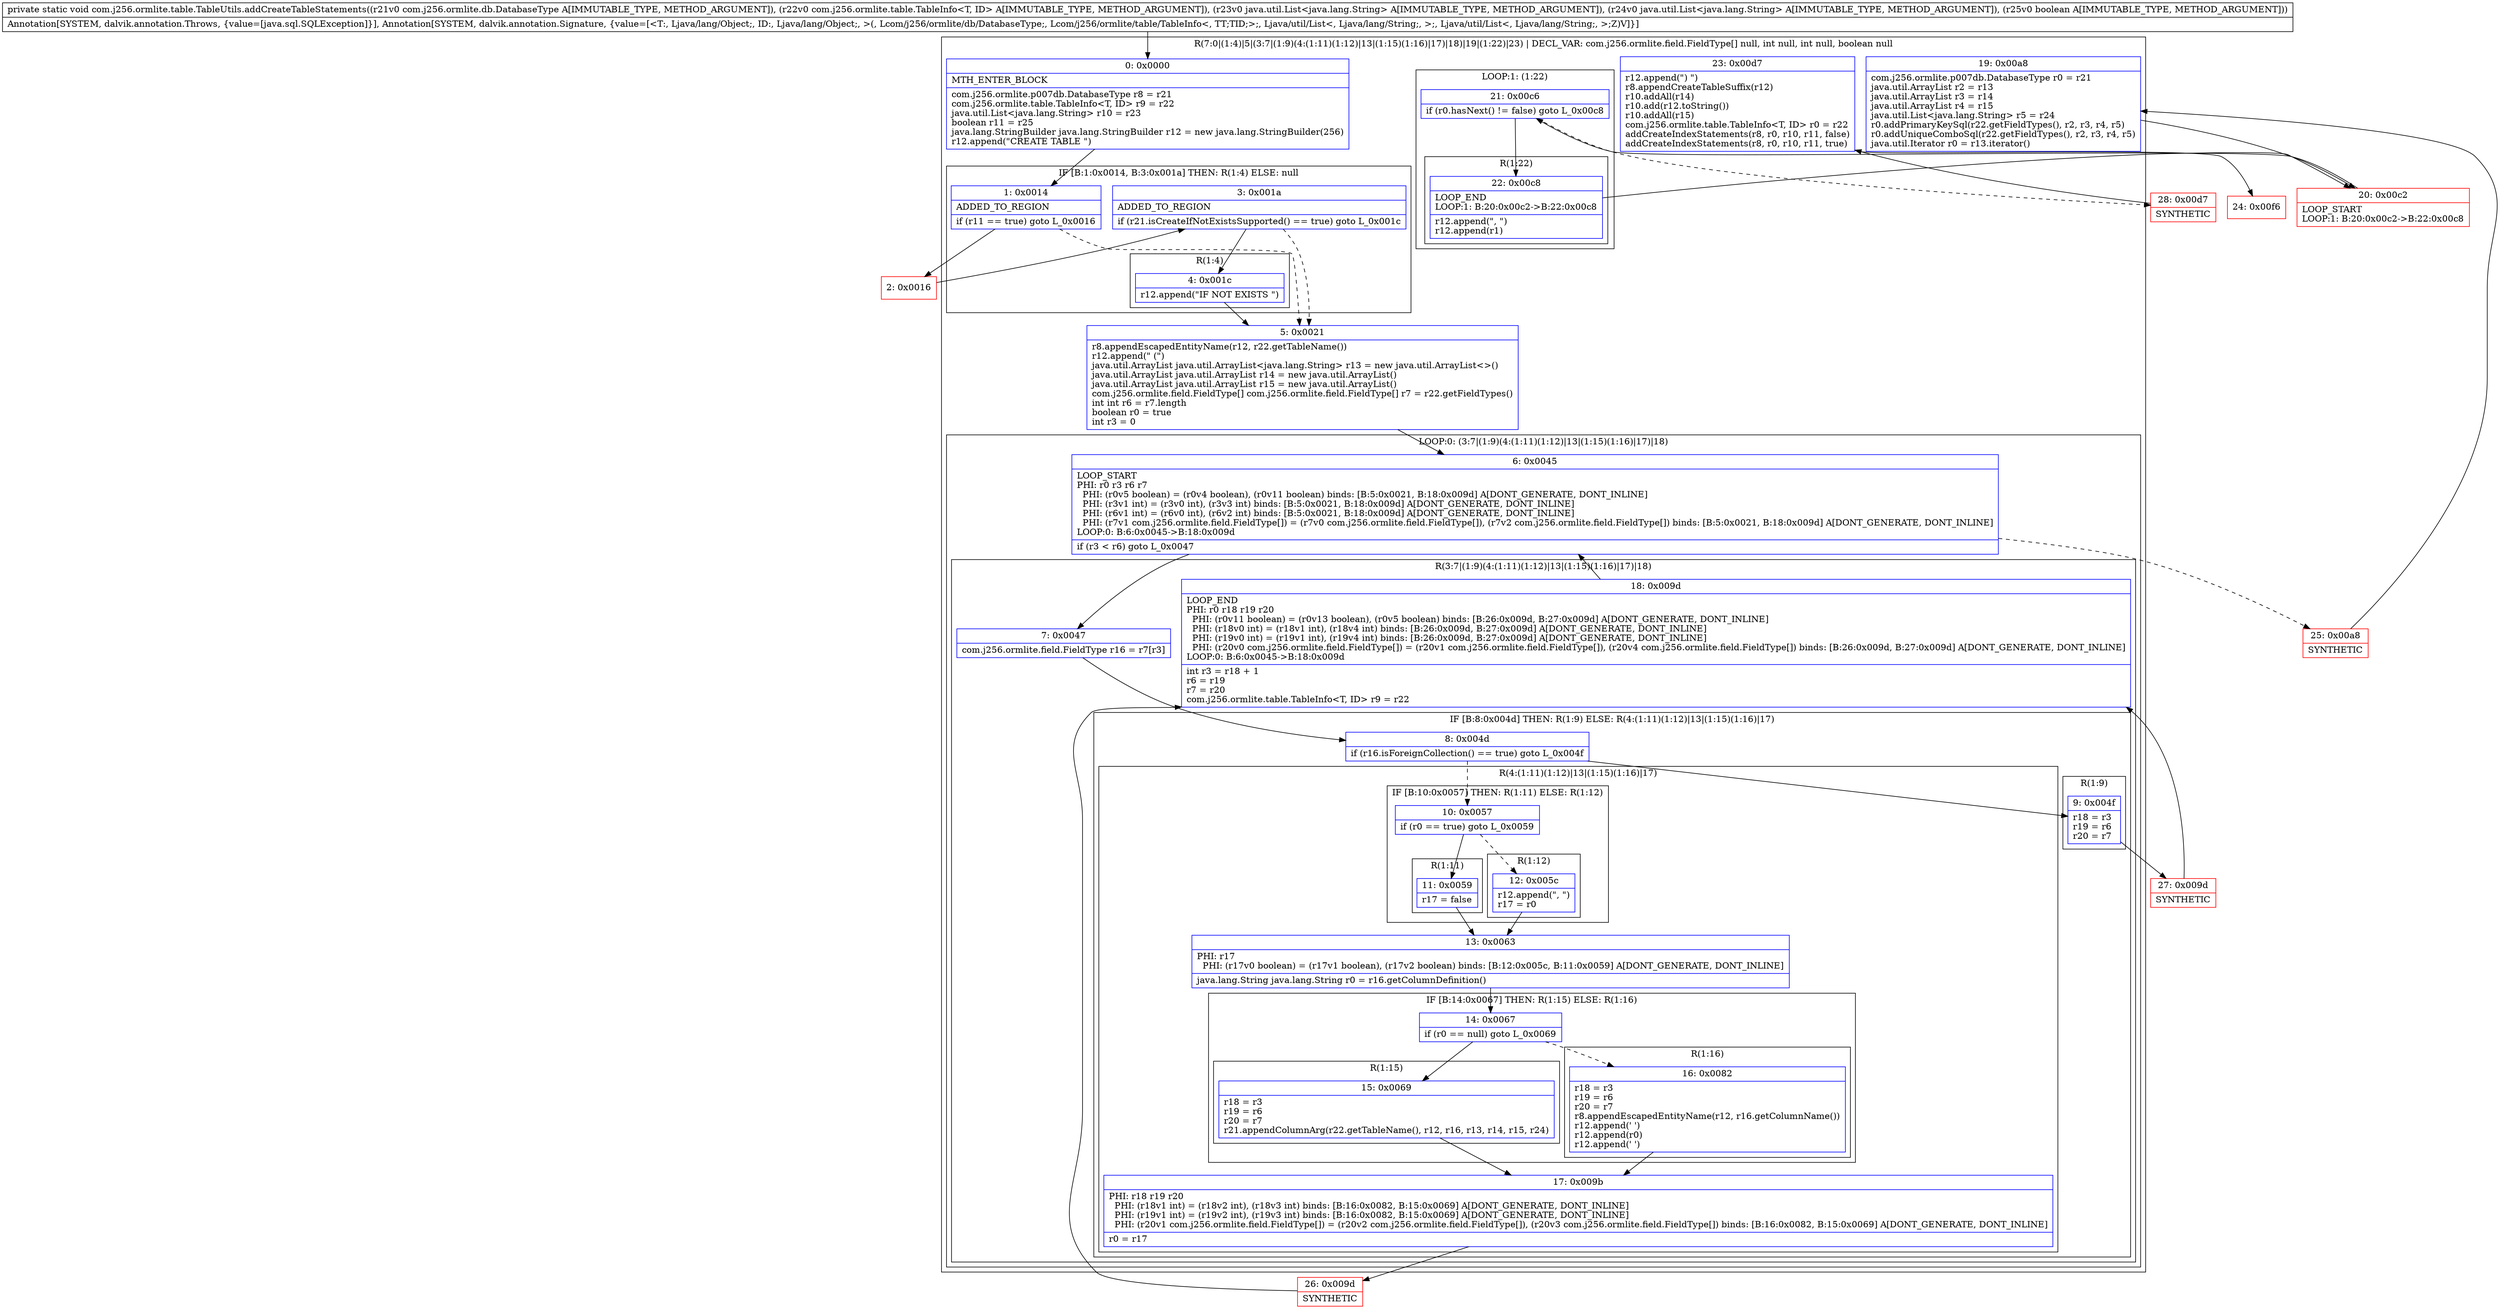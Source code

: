 digraph "CFG forcom.j256.ormlite.table.TableUtils.addCreateTableStatements(Lcom\/j256\/ormlite\/db\/DatabaseType;Lcom\/j256\/ormlite\/table\/TableInfo;Ljava\/util\/List;Ljava\/util\/List;Z)V" {
subgraph cluster_Region_55880284 {
label = "R(7:0|(1:4)|5|(3:7|(1:9)(4:(1:11)(1:12)|13|(1:15)(1:16)|17)|18)|19|(1:22)|23) | DECL_VAR: com.j256.ormlite.field.FieldType[] null, int null, int null, boolean null\l";
node [shape=record,color=blue];
Node_0 [shape=record,label="{0\:\ 0x0000|MTH_ENTER_BLOCK\l|com.j256.ormlite.p007db.DatabaseType r8 = r21\lcom.j256.ormlite.table.TableInfo\<T, ID\> r9 = r22\ljava.util.List\<java.lang.String\> r10 = r23\lboolean r11 = r25\ljava.lang.StringBuilder java.lang.StringBuilder r12 = new java.lang.StringBuilder(256)\lr12.append(\"CREATE TABLE \")\l}"];
subgraph cluster_IfRegion_743969066 {
label = "IF [B:1:0x0014, B:3:0x001a] THEN: R(1:4) ELSE: null";
node [shape=record,color=blue];
Node_1 [shape=record,label="{1\:\ 0x0014|ADDED_TO_REGION\l|if (r11 == true) goto L_0x0016\l}"];
Node_3 [shape=record,label="{3\:\ 0x001a|ADDED_TO_REGION\l|if (r21.isCreateIfNotExistsSupported() == true) goto L_0x001c\l}"];
subgraph cluster_Region_404396832 {
label = "R(1:4)";
node [shape=record,color=blue];
Node_4 [shape=record,label="{4\:\ 0x001c|r12.append(\"IF NOT EXISTS \")\l}"];
}
}
Node_5 [shape=record,label="{5\:\ 0x0021|r8.appendEscapedEntityName(r12, r22.getTableName())\lr12.append(\" (\")\ljava.util.ArrayList java.util.ArrayList\<java.lang.String\> r13 = new java.util.ArrayList\<\>()\ljava.util.ArrayList java.util.ArrayList r14 = new java.util.ArrayList()\ljava.util.ArrayList java.util.ArrayList r15 = new java.util.ArrayList()\lcom.j256.ormlite.field.FieldType[] com.j256.ormlite.field.FieldType[] r7 = r22.getFieldTypes()\lint int r6 = r7.length\lboolean r0 = true\lint r3 = 0\l}"];
subgraph cluster_LoopRegion_535875380 {
label = "LOOP:0: (3:7|(1:9)(4:(1:11)(1:12)|13|(1:15)(1:16)|17)|18)";
node [shape=record,color=blue];
Node_6 [shape=record,label="{6\:\ 0x0045|LOOP_START\lPHI: r0 r3 r6 r7 \l  PHI: (r0v5 boolean) = (r0v4 boolean), (r0v11 boolean) binds: [B:5:0x0021, B:18:0x009d] A[DONT_GENERATE, DONT_INLINE]\l  PHI: (r3v1 int) = (r3v0 int), (r3v3 int) binds: [B:5:0x0021, B:18:0x009d] A[DONT_GENERATE, DONT_INLINE]\l  PHI: (r6v1 int) = (r6v0 int), (r6v2 int) binds: [B:5:0x0021, B:18:0x009d] A[DONT_GENERATE, DONT_INLINE]\l  PHI: (r7v1 com.j256.ormlite.field.FieldType[]) = (r7v0 com.j256.ormlite.field.FieldType[]), (r7v2 com.j256.ormlite.field.FieldType[]) binds: [B:5:0x0021, B:18:0x009d] A[DONT_GENERATE, DONT_INLINE]\lLOOP:0: B:6:0x0045\-\>B:18:0x009d\l|if (r3 \< r6) goto L_0x0047\l}"];
subgraph cluster_Region_619194654 {
label = "R(3:7|(1:9)(4:(1:11)(1:12)|13|(1:15)(1:16)|17)|18)";
node [shape=record,color=blue];
Node_7 [shape=record,label="{7\:\ 0x0047|com.j256.ormlite.field.FieldType r16 = r7[r3]\l}"];
subgraph cluster_IfRegion_1061148792 {
label = "IF [B:8:0x004d] THEN: R(1:9) ELSE: R(4:(1:11)(1:12)|13|(1:15)(1:16)|17)";
node [shape=record,color=blue];
Node_8 [shape=record,label="{8\:\ 0x004d|if (r16.isForeignCollection() == true) goto L_0x004f\l}"];
subgraph cluster_Region_1285249754 {
label = "R(1:9)";
node [shape=record,color=blue];
Node_9 [shape=record,label="{9\:\ 0x004f|r18 = r3\lr19 = r6\lr20 = r7\l}"];
}
subgraph cluster_Region_1277258327 {
label = "R(4:(1:11)(1:12)|13|(1:15)(1:16)|17)";
node [shape=record,color=blue];
subgraph cluster_IfRegion_702810644 {
label = "IF [B:10:0x0057] THEN: R(1:11) ELSE: R(1:12)";
node [shape=record,color=blue];
Node_10 [shape=record,label="{10\:\ 0x0057|if (r0 == true) goto L_0x0059\l}"];
subgraph cluster_Region_649017796 {
label = "R(1:11)";
node [shape=record,color=blue];
Node_11 [shape=record,label="{11\:\ 0x0059|r17 = false\l}"];
}
subgraph cluster_Region_1044038709 {
label = "R(1:12)";
node [shape=record,color=blue];
Node_12 [shape=record,label="{12\:\ 0x005c|r12.append(\", \")\lr17 = r0\l}"];
}
}
Node_13 [shape=record,label="{13\:\ 0x0063|PHI: r17 \l  PHI: (r17v0 boolean) = (r17v1 boolean), (r17v2 boolean) binds: [B:12:0x005c, B:11:0x0059] A[DONT_GENERATE, DONT_INLINE]\l|java.lang.String java.lang.String r0 = r16.getColumnDefinition()\l}"];
subgraph cluster_IfRegion_1629199508 {
label = "IF [B:14:0x0067] THEN: R(1:15) ELSE: R(1:16)";
node [shape=record,color=blue];
Node_14 [shape=record,label="{14\:\ 0x0067|if (r0 == null) goto L_0x0069\l}"];
subgraph cluster_Region_81456217 {
label = "R(1:15)";
node [shape=record,color=blue];
Node_15 [shape=record,label="{15\:\ 0x0069|r18 = r3\lr19 = r6\lr20 = r7\lr21.appendColumnArg(r22.getTableName(), r12, r16, r13, r14, r15, r24)\l}"];
}
subgraph cluster_Region_452203982 {
label = "R(1:16)";
node [shape=record,color=blue];
Node_16 [shape=record,label="{16\:\ 0x0082|r18 = r3\lr19 = r6\lr20 = r7\lr8.appendEscapedEntityName(r12, r16.getColumnName())\lr12.append(' ')\lr12.append(r0)\lr12.append(' ')\l}"];
}
}
Node_17 [shape=record,label="{17\:\ 0x009b|PHI: r18 r19 r20 \l  PHI: (r18v1 int) = (r18v2 int), (r18v3 int) binds: [B:16:0x0082, B:15:0x0069] A[DONT_GENERATE, DONT_INLINE]\l  PHI: (r19v1 int) = (r19v2 int), (r19v3 int) binds: [B:16:0x0082, B:15:0x0069] A[DONT_GENERATE, DONT_INLINE]\l  PHI: (r20v1 com.j256.ormlite.field.FieldType[]) = (r20v2 com.j256.ormlite.field.FieldType[]), (r20v3 com.j256.ormlite.field.FieldType[]) binds: [B:16:0x0082, B:15:0x0069] A[DONT_GENERATE, DONT_INLINE]\l|r0 = r17\l}"];
}
}
Node_18 [shape=record,label="{18\:\ 0x009d|LOOP_END\lPHI: r0 r18 r19 r20 \l  PHI: (r0v11 boolean) = (r0v13 boolean), (r0v5 boolean) binds: [B:26:0x009d, B:27:0x009d] A[DONT_GENERATE, DONT_INLINE]\l  PHI: (r18v0 int) = (r18v1 int), (r18v4 int) binds: [B:26:0x009d, B:27:0x009d] A[DONT_GENERATE, DONT_INLINE]\l  PHI: (r19v0 int) = (r19v1 int), (r19v4 int) binds: [B:26:0x009d, B:27:0x009d] A[DONT_GENERATE, DONT_INLINE]\l  PHI: (r20v0 com.j256.ormlite.field.FieldType[]) = (r20v1 com.j256.ormlite.field.FieldType[]), (r20v4 com.j256.ormlite.field.FieldType[]) binds: [B:26:0x009d, B:27:0x009d] A[DONT_GENERATE, DONT_INLINE]\lLOOP:0: B:6:0x0045\-\>B:18:0x009d\l|int r3 = r18 + 1\lr6 = r19\lr7 = r20\lcom.j256.ormlite.table.TableInfo\<T, ID\> r9 = r22\l}"];
}
}
Node_19 [shape=record,label="{19\:\ 0x00a8|com.j256.ormlite.p007db.DatabaseType r0 = r21\ljava.util.ArrayList r2 = r13\ljava.util.ArrayList r3 = r14\ljava.util.ArrayList r4 = r15\ljava.util.List\<java.lang.String\> r5 = r24\lr0.addPrimaryKeySql(r22.getFieldTypes(), r2, r3, r4, r5)\lr0.addUniqueComboSql(r22.getFieldTypes(), r2, r3, r4, r5)\ljava.util.Iterator r0 = r13.iterator()\l}"];
subgraph cluster_LoopRegion_1998604932 {
label = "LOOP:1: (1:22)";
node [shape=record,color=blue];
Node_21 [shape=record,label="{21\:\ 0x00c6|if (r0.hasNext() != false) goto L_0x00c8\l}"];
subgraph cluster_Region_1751612585 {
label = "R(1:22)";
node [shape=record,color=blue];
Node_22 [shape=record,label="{22\:\ 0x00c8|LOOP_END\lLOOP:1: B:20:0x00c2\-\>B:22:0x00c8\l|r12.append(\", \")\lr12.append(r1)\l}"];
}
}
Node_23 [shape=record,label="{23\:\ 0x00d7|r12.append(\") \")\lr8.appendCreateTableSuffix(r12)\lr10.addAll(r14)\lr10.add(r12.toString())\lr10.addAll(r15)\lcom.j256.ormlite.table.TableInfo\<T, ID\> r0 = r22\laddCreateIndexStatements(r8, r0, r10, r11, false)\laddCreateIndexStatements(r8, r0, r10, r11, true)\l}"];
}
Node_2 [shape=record,color=red,label="{2\:\ 0x0016}"];
Node_20 [shape=record,color=red,label="{20\:\ 0x00c2|LOOP_START\lLOOP:1: B:20:0x00c2\-\>B:22:0x00c8\l}"];
Node_24 [shape=record,color=red,label="{24\:\ 0x00f6}"];
Node_25 [shape=record,color=red,label="{25\:\ 0x00a8|SYNTHETIC\l}"];
Node_26 [shape=record,color=red,label="{26\:\ 0x009d|SYNTHETIC\l}"];
Node_27 [shape=record,color=red,label="{27\:\ 0x009d|SYNTHETIC\l}"];
Node_28 [shape=record,color=red,label="{28\:\ 0x00d7|SYNTHETIC\l}"];
MethodNode[shape=record,label="{private static void com.j256.ormlite.table.TableUtils.addCreateTableStatements((r21v0 com.j256.ormlite.db.DatabaseType A[IMMUTABLE_TYPE, METHOD_ARGUMENT]), (r22v0 com.j256.ormlite.table.TableInfo\<T, ID\> A[IMMUTABLE_TYPE, METHOD_ARGUMENT]), (r23v0 java.util.List\<java.lang.String\> A[IMMUTABLE_TYPE, METHOD_ARGUMENT]), (r24v0 java.util.List\<java.lang.String\> A[IMMUTABLE_TYPE, METHOD_ARGUMENT]), (r25v0 boolean A[IMMUTABLE_TYPE, METHOD_ARGUMENT]))  | Annotation[SYSTEM, dalvik.annotation.Throws, \{value=[java.sql.SQLException]\}], Annotation[SYSTEM, dalvik.annotation.Signature, \{value=[\<T:, Ljava\/lang\/Object;, ID:, Ljava\/lang\/Object;, \>(, Lcom\/j256\/ormlite\/db\/DatabaseType;, Lcom\/j256\/ormlite\/table\/TableInfo\<, TT;TID;\>;, Ljava\/util\/List\<, Ljava\/lang\/String;, \>;, Ljava\/util\/List\<, Ljava\/lang\/String;, \>;Z)V]\}]\l}"];
MethodNode -> Node_0;
Node_0 -> Node_1;
Node_1 -> Node_2;
Node_1 -> Node_5[style=dashed];
Node_3 -> Node_4;
Node_3 -> Node_5[style=dashed];
Node_4 -> Node_5;
Node_5 -> Node_6;
Node_6 -> Node_7;
Node_6 -> Node_25[style=dashed];
Node_7 -> Node_8;
Node_8 -> Node_9;
Node_8 -> Node_10[style=dashed];
Node_9 -> Node_27;
Node_10 -> Node_11;
Node_10 -> Node_12[style=dashed];
Node_11 -> Node_13;
Node_12 -> Node_13;
Node_13 -> Node_14;
Node_14 -> Node_15;
Node_14 -> Node_16[style=dashed];
Node_15 -> Node_17;
Node_16 -> Node_17;
Node_17 -> Node_26;
Node_18 -> Node_6;
Node_19 -> Node_20;
Node_21 -> Node_22;
Node_21 -> Node_28[style=dashed];
Node_22 -> Node_20;
Node_23 -> Node_24;
Node_2 -> Node_3;
Node_20 -> Node_21;
Node_25 -> Node_19;
Node_26 -> Node_18;
Node_27 -> Node_18;
Node_28 -> Node_23;
}

